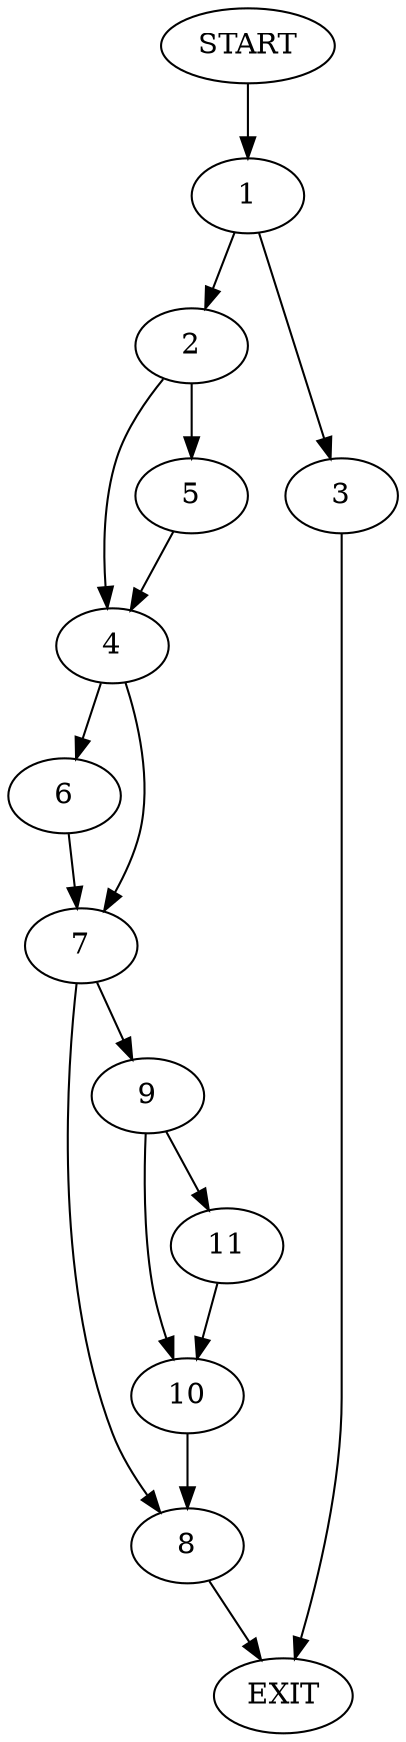 digraph {
0 [label="START"]
12 [label="EXIT"]
0 -> 1
1 -> 2
1 -> 3
3 -> 12
2 -> 4
2 -> 5
4 -> 6
4 -> 7
5 -> 4
7 -> 8
7 -> 9
6 -> 7
8 -> 12
9 -> 10
9 -> 11
10 -> 8
11 -> 10
}
